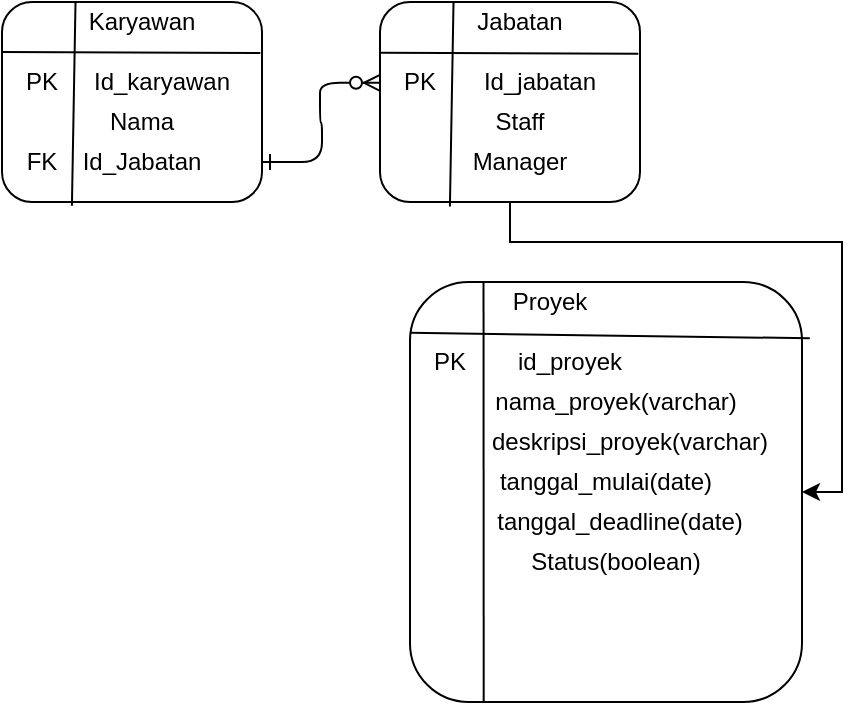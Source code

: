 <mxfile version="13.6.2" type="device"><diagram id="Oeo37_LVhTEfxXPmYkrN" name="Page-1"><mxGraphModel dx="496" dy="257" grid="1" gridSize="10" guides="1" tooltips="1" connect="1" arrows="1" fold="1" page="1" pageScale="1" pageWidth="827" pageHeight="1169" math="0" shadow="0"><root><mxCell id="0"/><mxCell id="1" parent="0"/><mxCell id="8Ra12zGViaFnIsRMq8sE-2" value="" style="rounded=1;whiteSpace=wrap;html=1;" vertex="1" parent="1"><mxGeometry x="160" y="140" width="130" height="100" as="geometry"/></mxCell><mxCell id="8Ra12zGViaFnIsRMq8sE-3" value="Karyawan" style="text;html=1;strokeColor=none;fillColor=none;align=center;verticalAlign=middle;whiteSpace=wrap;rounded=0;" vertex="1" parent="1"><mxGeometry x="210" y="140" width="40" height="20" as="geometry"/></mxCell><mxCell id="8Ra12zGViaFnIsRMq8sE-7" value="" style="endArrow=none;html=1;entryX=0.993;entryY=0.345;entryDx=0;entryDy=0;entryPerimeter=0;exitX=0;exitY=0;exitDx=0;exitDy=0;" edge="1" parent="1" source="8Ra12zGViaFnIsRMq8sE-13"><mxGeometry width="50" height="50" relative="1" as="geometry"><mxPoint x="169.16" y="165.5" as="sourcePoint"/><mxPoint x="289.16" y="165.5" as="targetPoint"/></mxGeometry></mxCell><mxCell id="8Ra12zGViaFnIsRMq8sE-8" value="Nama" style="text;html=1;strokeColor=none;fillColor=none;align=center;verticalAlign=middle;whiteSpace=wrap;rounded=0;" vertex="1" parent="1"><mxGeometry x="210" y="190" width="40" height="20" as="geometry"/></mxCell><mxCell id="8Ra12zGViaFnIsRMq8sE-9" value="Id_karyawan" style="text;html=1;strokeColor=none;fillColor=none;align=center;verticalAlign=middle;whiteSpace=wrap;rounded=0;" vertex="1" parent="1"><mxGeometry x="220" y="170" width="40" height="20" as="geometry"/></mxCell><mxCell id="8Ra12zGViaFnIsRMq8sE-11" value="Id_Jabatan" style="text;html=1;strokeColor=none;fillColor=none;align=center;verticalAlign=middle;whiteSpace=wrap;rounded=0;" vertex="1" parent="1"><mxGeometry x="210" y="210" width="40" height="20" as="geometry"/></mxCell><mxCell id="8Ra12zGViaFnIsRMq8sE-12" value="" style="endArrow=none;html=1;entryX=0.198;entryY=-0.004;entryDx=0;entryDy=0;entryPerimeter=0;exitX=0.183;exitY=1.019;exitDx=0;exitDy=0;exitPerimeter=0;" edge="1" parent="1"><mxGeometry width="50" height="50" relative="1" as="geometry"><mxPoint x="194.96" y="241.9" as="sourcePoint"/><mxPoint x="196.76" y="139.6" as="targetPoint"/></mxGeometry></mxCell><mxCell id="8Ra12zGViaFnIsRMq8sE-13" value="PK" style="text;html=1;strokeColor=none;fillColor=none;align=center;verticalAlign=middle;whiteSpace=wrap;rounded=0;" vertex="1" parent="1"><mxGeometry x="160" y="165" width="40" height="30" as="geometry"/></mxCell><mxCell id="8Ra12zGViaFnIsRMq8sE-42" style="edgeStyle=orthogonalEdgeStyle;rounded=0;orthogonalLoop=1;jettySize=auto;html=1;entryX=1;entryY=0.5;entryDx=0;entryDy=0;" edge="1" parent="1" source="8Ra12zGViaFnIsRMq8sE-16" target="8Ra12zGViaFnIsRMq8sE-28"><mxGeometry relative="1" as="geometry"/></mxCell><mxCell id="8Ra12zGViaFnIsRMq8sE-16" value="" style="rounded=1;whiteSpace=wrap;html=1;" vertex="1" parent="1"><mxGeometry x="349" y="140" width="130" height="100" as="geometry"/></mxCell><mxCell id="8Ra12zGViaFnIsRMq8sE-17" value="Jabatan" style="text;html=1;strokeColor=none;fillColor=none;align=center;verticalAlign=middle;whiteSpace=wrap;rounded=0;" vertex="1" parent="1"><mxGeometry x="399" y="140.4" width="40" height="20" as="geometry"/></mxCell><mxCell id="8Ra12zGViaFnIsRMq8sE-18" value="" style="endArrow=none;html=1;entryX=0.993;entryY=0.345;entryDx=0;entryDy=0;entryPerimeter=0;exitX=0;exitY=0;exitDx=0;exitDy=0;" edge="1" parent="1" source="8Ra12zGViaFnIsRMq8sE-23"><mxGeometry width="50" height="50" relative="1" as="geometry"><mxPoint x="358.16" y="165.9" as="sourcePoint"/><mxPoint x="478.16" y="165.9" as="targetPoint"/></mxGeometry></mxCell><mxCell id="8Ra12zGViaFnIsRMq8sE-19" value="Staff" style="text;html=1;strokeColor=none;fillColor=none;align=center;verticalAlign=middle;whiteSpace=wrap;rounded=0;" vertex="1" parent="1"><mxGeometry x="399" y="190.4" width="40" height="20" as="geometry"/></mxCell><mxCell id="8Ra12zGViaFnIsRMq8sE-20" value="Id_jabatan" style="text;html=1;strokeColor=none;fillColor=none;align=center;verticalAlign=middle;whiteSpace=wrap;rounded=0;" vertex="1" parent="1"><mxGeometry x="409" y="170.4" width="40" height="20" as="geometry"/></mxCell><mxCell id="8Ra12zGViaFnIsRMq8sE-21" value="Manager" style="text;html=1;strokeColor=none;fillColor=none;align=center;verticalAlign=middle;whiteSpace=wrap;rounded=0;" vertex="1" parent="1"><mxGeometry x="399" y="210.4" width="40" height="20" as="geometry"/></mxCell><mxCell id="8Ra12zGViaFnIsRMq8sE-22" value="" style="endArrow=none;html=1;entryX=0.198;entryY=-0.004;entryDx=0;entryDy=0;entryPerimeter=0;exitX=0.183;exitY=1.019;exitDx=0;exitDy=0;exitPerimeter=0;" edge="1" parent="1"><mxGeometry width="50" height="50" relative="1" as="geometry"><mxPoint x="383.96" y="242.3" as="sourcePoint"/><mxPoint x="385.76" y="140.0" as="targetPoint"/></mxGeometry></mxCell><mxCell id="8Ra12zGViaFnIsRMq8sE-23" value="PK" style="text;html=1;strokeColor=none;fillColor=none;align=center;verticalAlign=middle;whiteSpace=wrap;rounded=0;" vertex="1" parent="1"><mxGeometry x="349" y="165.4" width="40" height="30" as="geometry"/></mxCell><mxCell id="8Ra12zGViaFnIsRMq8sE-24" value="FK" style="text;html=1;strokeColor=none;fillColor=none;align=center;verticalAlign=middle;whiteSpace=wrap;rounded=0;" vertex="1" parent="1"><mxGeometry x="160" y="205" width="40" height="30" as="geometry"/></mxCell><mxCell id="8Ra12zGViaFnIsRMq8sE-27" value="" style="edgeStyle=entityRelationEdgeStyle;endArrow=ERzeroToMany;startArrow=ERone;endFill=1;startFill=0;entryX=0;entryY=0.5;entryDx=0;entryDy=0;" edge="1" parent="1" target="8Ra12zGViaFnIsRMq8sE-23"><mxGeometry width="100" height="100" relative="1" as="geometry"><mxPoint x="290" y="220" as="sourcePoint"/><mxPoint x="370" y="250" as="targetPoint"/></mxGeometry></mxCell><mxCell id="8Ra12zGViaFnIsRMq8sE-28" value="" style="rounded=1;whiteSpace=wrap;html=1;" vertex="1" parent="1"><mxGeometry x="364" y="280" width="196" height="210" as="geometry"/></mxCell><mxCell id="8Ra12zGViaFnIsRMq8sE-29" value="Proyek" style="text;html=1;strokeColor=none;fillColor=none;align=center;verticalAlign=middle;whiteSpace=wrap;rounded=0;" vertex="1" parent="1"><mxGeometry x="414" y="280.4" width="40" height="20" as="geometry"/></mxCell><mxCell id="8Ra12zGViaFnIsRMq8sE-30" value="" style="endArrow=none;html=1;entryX=1.02;entryY=0.134;entryDx=0;entryDy=0;exitX=0;exitY=0;exitDx=0;exitDy=0;entryPerimeter=0;" edge="1" parent="1" source="8Ra12zGViaFnIsRMq8sE-35" target="8Ra12zGViaFnIsRMq8sE-28"><mxGeometry width="50" height="50" relative="1" as="geometry"><mxPoint x="373.16" y="305.9" as="sourcePoint"/><mxPoint x="493.16" y="305.9" as="targetPoint"/></mxGeometry></mxCell><mxCell id="8Ra12zGViaFnIsRMq8sE-31" value="nama_proyek(varchar)" style="text;html=1;strokeColor=none;fillColor=none;align=center;verticalAlign=middle;whiteSpace=wrap;rounded=0;" vertex="1" parent="1"><mxGeometry x="414" y="330.4" width="106" height="20" as="geometry"/></mxCell><mxCell id="8Ra12zGViaFnIsRMq8sE-32" value="id_proyek" style="text;html=1;strokeColor=none;fillColor=none;align=center;verticalAlign=middle;whiteSpace=wrap;rounded=0;" vertex="1" parent="1"><mxGeometry x="424" y="310.4" width="40" height="20" as="geometry"/></mxCell><mxCell id="8Ra12zGViaFnIsRMq8sE-33" value="deskripsi_proyek(varchar)" style="text;html=1;strokeColor=none;fillColor=none;align=center;verticalAlign=middle;whiteSpace=wrap;rounded=0;" vertex="1" parent="1"><mxGeometry x="454" y="350.4" width="40" height="20" as="geometry"/></mxCell><mxCell id="8Ra12zGViaFnIsRMq8sE-34" value="" style="endArrow=none;html=1;entryX=0.198;entryY=-0.004;entryDx=0;entryDy=0;entryPerimeter=0;exitX=0.188;exitY=1;exitDx=0;exitDy=0;exitPerimeter=0;" edge="1" parent="1" source="8Ra12zGViaFnIsRMq8sE-28"><mxGeometry width="50" height="50" relative="1" as="geometry"><mxPoint x="398.96" y="382.3" as="sourcePoint"/><mxPoint x="400.76" y="280" as="targetPoint"/></mxGeometry></mxCell><mxCell id="8Ra12zGViaFnIsRMq8sE-35" value="PK" style="text;html=1;strokeColor=none;fillColor=none;align=center;verticalAlign=middle;whiteSpace=wrap;rounded=0;" vertex="1" parent="1"><mxGeometry x="364" y="305.4" width="40" height="30" as="geometry"/></mxCell><mxCell id="8Ra12zGViaFnIsRMq8sE-39" value="tanggal_mulai(date)" style="text;html=1;strokeColor=none;fillColor=none;align=center;verticalAlign=middle;whiteSpace=wrap;rounded=0;" vertex="1" parent="1"><mxGeometry x="442" y="370.4" width="40" height="20" as="geometry"/></mxCell><mxCell id="8Ra12zGViaFnIsRMq8sE-40" value="tanggal_deadline(date)" style="text;html=1;strokeColor=none;fillColor=none;align=center;verticalAlign=middle;whiteSpace=wrap;rounded=0;" vertex="1" parent="1"><mxGeometry x="449" y="390.4" width="40" height="20" as="geometry"/></mxCell><mxCell id="8Ra12zGViaFnIsRMq8sE-41" value="Status(boolean)" style="text;html=1;strokeColor=none;fillColor=none;align=center;verticalAlign=middle;whiteSpace=wrap;rounded=0;" vertex="1" parent="1"><mxGeometry x="414" y="410.4" width="106" height="20" as="geometry"/></mxCell></root></mxGraphModel></diagram></mxfile>